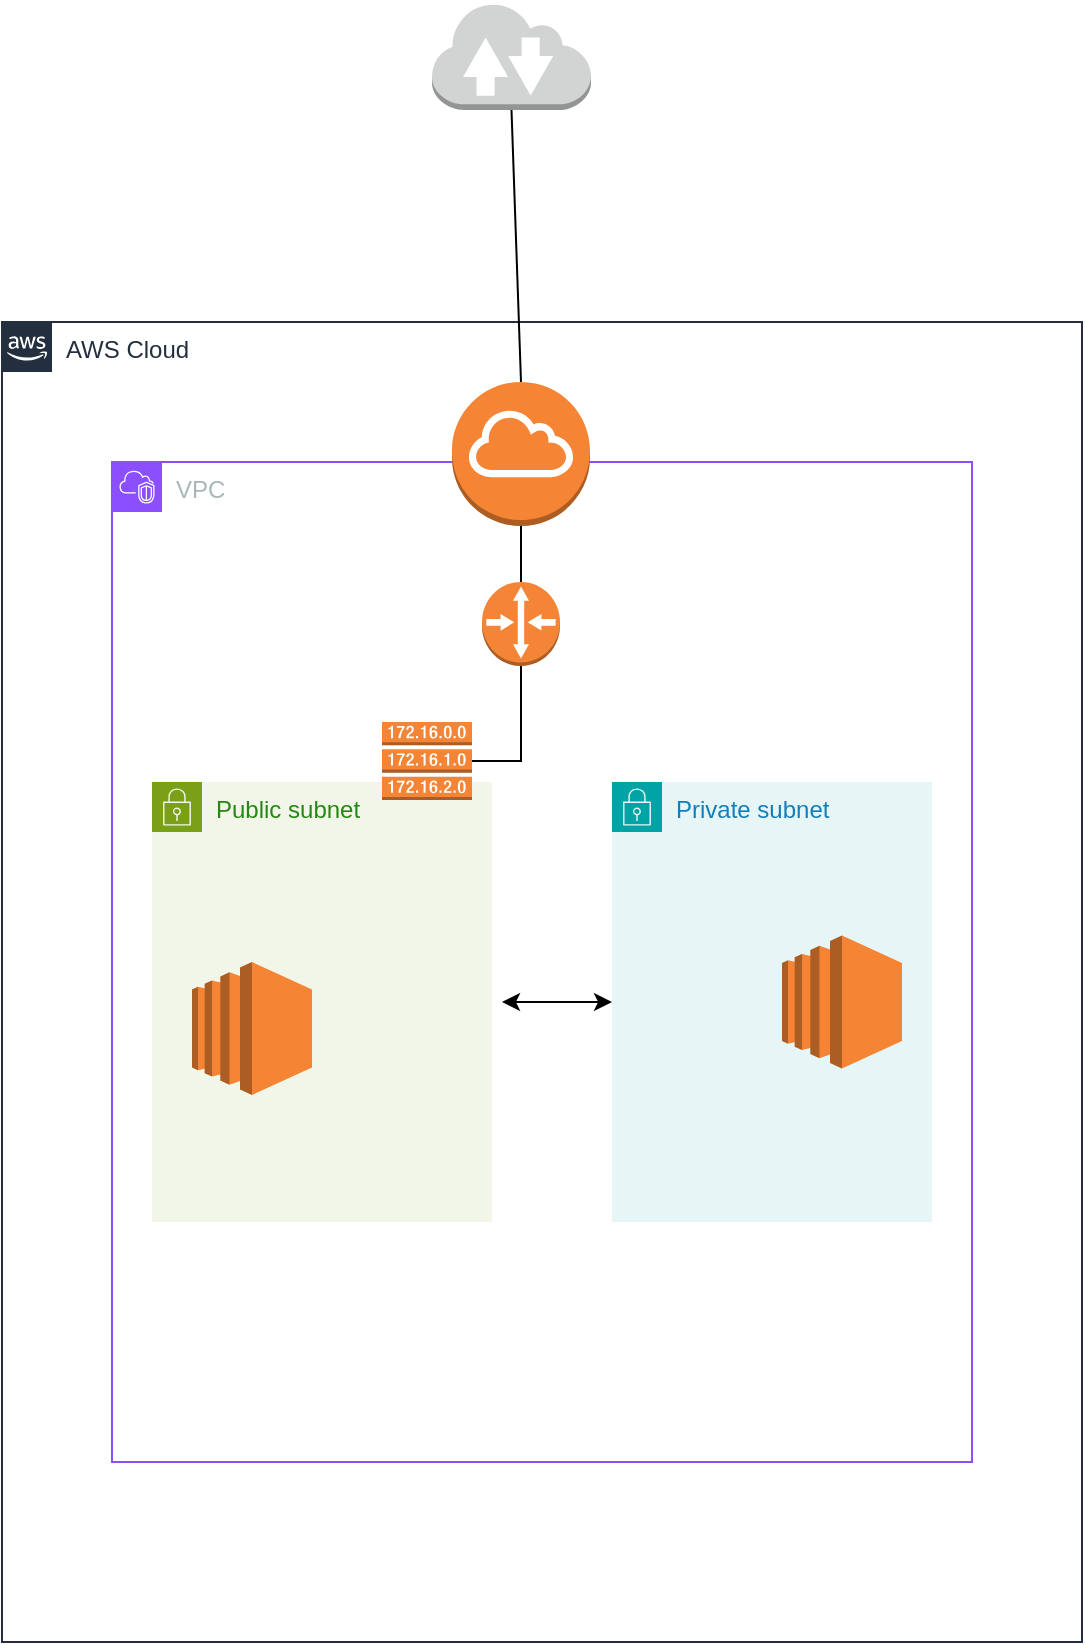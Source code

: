 <mxfile version="24.7.6">
  <diagram name="Page-1" id="lyXsQ80EHyhTym77nqHo">
    <mxGraphModel dx="1077" dy="1215" grid="1" gridSize="10" guides="1" tooltips="1" connect="1" arrows="1" fold="1" page="1" pageScale="1" pageWidth="850" pageHeight="1100" math="0" shadow="0">
      <root>
        <mxCell id="0" />
        <mxCell id="1" parent="0" />
        <mxCell id="mrYy7-RkhaZYZYbJJUKg-1" value="AWS Cloud" style="points=[[0,0],[0.25,0],[0.5,0],[0.75,0],[1,0],[1,0.25],[1,0.5],[1,0.75],[1,1],[0.75,1],[0.5,1],[0.25,1],[0,1],[0,0.75],[0,0.5],[0,0.25]];outlineConnect=0;gradientColor=none;html=1;whiteSpace=wrap;fontSize=12;fontStyle=0;container=1;pointerEvents=0;collapsible=0;recursiveResize=0;shape=mxgraph.aws4.group;grIcon=mxgraph.aws4.group_aws_cloud_alt;strokeColor=#232F3E;fillColor=none;verticalAlign=top;align=left;spacingLeft=30;fontColor=#232F3E;dashed=0;" vertex="1" parent="1">
          <mxGeometry x="190" y="190" width="540" height="660" as="geometry" />
        </mxCell>
        <mxCell id="mrYy7-RkhaZYZYbJJUKg-2" value="VPC" style="points=[[0,0],[0.25,0],[0.5,0],[0.75,0],[1,0],[1,0.25],[1,0.5],[1,0.75],[1,1],[0.75,1],[0.5,1],[0.25,1],[0,1],[0,0.75],[0,0.5],[0,0.25]];outlineConnect=0;gradientColor=none;html=1;whiteSpace=wrap;fontSize=12;fontStyle=0;container=1;pointerEvents=0;collapsible=0;recursiveResize=0;shape=mxgraph.aws4.group;grIcon=mxgraph.aws4.group_vpc2;strokeColor=#8C4FFF;fillColor=none;verticalAlign=top;align=left;spacingLeft=30;fontColor=#AAB7B8;dashed=0;" vertex="1" parent="1">
          <mxGeometry x="245" y="260" width="430" height="500" as="geometry" />
        </mxCell>
        <mxCell id="mrYy7-RkhaZYZYbJJUKg-3" value="Public subnet" style="points=[[0,0],[0.25,0],[0.5,0],[0.75,0],[1,0],[1,0.25],[1,0.5],[1,0.75],[1,1],[0.75,1],[0.5,1],[0.25,1],[0,1],[0,0.75],[0,0.5],[0,0.25]];outlineConnect=0;gradientColor=none;html=1;whiteSpace=wrap;fontSize=12;fontStyle=0;container=1;pointerEvents=0;collapsible=0;recursiveResize=0;shape=mxgraph.aws4.group;grIcon=mxgraph.aws4.group_security_group;grStroke=0;strokeColor=#7AA116;fillColor=#F2F6E8;verticalAlign=top;align=left;spacingLeft=30;fontColor=#248814;dashed=0;" vertex="1" parent="mrYy7-RkhaZYZYbJJUKg-2">
          <mxGeometry x="20" y="160" width="170" height="220" as="geometry" />
        </mxCell>
        <mxCell id="mrYy7-RkhaZYZYbJJUKg-8" value="" style="outlineConnect=0;dashed=0;verticalLabelPosition=bottom;verticalAlign=top;align=center;html=1;shape=mxgraph.aws3.ec2;fillColor=#F58534;gradientColor=none;" vertex="1" parent="mrYy7-RkhaZYZYbJJUKg-3">
          <mxGeometry x="20" y="90" width="60" height="66.5" as="geometry" />
        </mxCell>
        <mxCell id="mrYy7-RkhaZYZYbJJUKg-5" value="Private subnet" style="points=[[0,0],[0.25,0],[0.5,0],[0.75,0],[1,0],[1,0.25],[1,0.5],[1,0.75],[1,1],[0.75,1],[0.5,1],[0.25,1],[0,1],[0,0.75],[0,0.5],[0,0.25]];outlineConnect=0;gradientColor=none;html=1;whiteSpace=wrap;fontSize=12;fontStyle=0;container=1;pointerEvents=0;collapsible=0;recursiveResize=0;shape=mxgraph.aws4.group;grIcon=mxgraph.aws4.group_security_group;grStroke=0;strokeColor=#00A4A6;fillColor=#E6F6F7;verticalAlign=top;align=left;spacingLeft=30;fontColor=#147EBA;dashed=0;" vertex="1" parent="mrYy7-RkhaZYZYbJJUKg-2">
          <mxGeometry x="250" y="160" width="160" height="220" as="geometry" />
        </mxCell>
        <mxCell id="mrYy7-RkhaZYZYbJJUKg-20" value="" style="outlineConnect=0;dashed=0;verticalLabelPosition=bottom;verticalAlign=top;align=center;html=1;shape=mxgraph.aws3.ec2;fillColor=#F58534;gradientColor=none;" vertex="1" parent="mrYy7-RkhaZYZYbJJUKg-5">
          <mxGeometry x="85" y="76.75" width="60" height="66.5" as="geometry" />
        </mxCell>
        <mxCell id="mrYy7-RkhaZYZYbJJUKg-6" value="" style="outlineConnect=0;dashed=0;verticalLabelPosition=bottom;verticalAlign=top;align=center;html=1;shape=mxgraph.aws3.internet_gateway;fillColor=#F58534;gradientColor=none;" vertex="1" parent="mrYy7-RkhaZYZYbJJUKg-2">
          <mxGeometry x="170" y="-40" width="69" height="72" as="geometry" />
        </mxCell>
        <mxCell id="mrYy7-RkhaZYZYbJJUKg-11" value="" style="edgeStyle=orthogonalEdgeStyle;rounded=0;orthogonalLoop=1;jettySize=auto;html=1;strokeColor=default;curved=0;endArrow=none;endFill=0;" edge="1" parent="mrYy7-RkhaZYZYbJJUKg-2" source="mrYy7-RkhaZYZYbJJUKg-9" target="mrYy7-RkhaZYZYbJJUKg-10">
          <mxGeometry relative="1" as="geometry" />
        </mxCell>
        <mxCell id="mrYy7-RkhaZYZYbJJUKg-9" value="" style="outlineConnect=0;dashed=0;verticalLabelPosition=bottom;verticalAlign=top;align=center;html=1;shape=mxgraph.aws3.route_table;fillColor=#F58536;gradientColor=none;" vertex="1" parent="mrYy7-RkhaZYZYbJJUKg-2">
          <mxGeometry x="135" y="130" width="45" height="39" as="geometry" />
        </mxCell>
        <mxCell id="mrYy7-RkhaZYZYbJJUKg-12" value="" style="edgeStyle=orthogonalEdgeStyle;rounded=0;orthogonalLoop=1;jettySize=auto;html=1;endArrow=none;endFill=0;" edge="1" parent="mrYy7-RkhaZYZYbJJUKg-2" source="mrYy7-RkhaZYZYbJJUKg-10" target="mrYy7-RkhaZYZYbJJUKg-6">
          <mxGeometry relative="1" as="geometry" />
        </mxCell>
        <mxCell id="mrYy7-RkhaZYZYbJJUKg-10" value="" style="outlineConnect=0;dashed=0;verticalLabelPosition=bottom;verticalAlign=top;align=center;html=1;shape=mxgraph.aws3.router;fillColor=#F58536;gradientColor=none;" vertex="1" parent="mrYy7-RkhaZYZYbJJUKg-2">
          <mxGeometry x="185" y="60" width="39" height="42" as="geometry" />
        </mxCell>
        <mxCell id="mrYy7-RkhaZYZYbJJUKg-13" value="" style="endArrow=classic;startArrow=classic;html=1;rounded=0;" edge="1" parent="mrYy7-RkhaZYZYbJJUKg-2" source="mrYy7-RkhaZYZYbJJUKg-5">
          <mxGeometry width="50" height="50" relative="1" as="geometry">
            <mxPoint x="345" y="289.833" as="sourcePoint" />
            <mxPoint x="195" y="270" as="targetPoint" />
          </mxGeometry>
        </mxCell>
        <mxCell id="mrYy7-RkhaZYZYbJJUKg-15" value="" style="outlineConnect=0;dashed=0;verticalLabelPosition=bottom;verticalAlign=top;align=center;html=1;shape=mxgraph.aws3.internet_2;fillColor=#D2D3D3;gradientColor=none;" vertex="1" parent="1">
          <mxGeometry x="405" y="30" width="79.5" height="54" as="geometry" />
        </mxCell>
        <mxCell id="mrYy7-RkhaZYZYbJJUKg-17" value="" style="endArrow=none;html=1;rounded=0;entryX=0.5;entryY=1;entryDx=0;entryDy=0;entryPerimeter=0;exitX=0.5;exitY=0;exitDx=0;exitDy=0;exitPerimeter=0;" edge="1" parent="1" source="mrYy7-RkhaZYZYbJJUKg-6" target="mrYy7-RkhaZYZYbJJUKg-15">
          <mxGeometry width="50" height="50" relative="1" as="geometry">
            <mxPoint x="450" y="220" as="sourcePoint" />
            <mxPoint x="500" y="170" as="targetPoint" />
          </mxGeometry>
        </mxCell>
      </root>
    </mxGraphModel>
  </diagram>
</mxfile>

